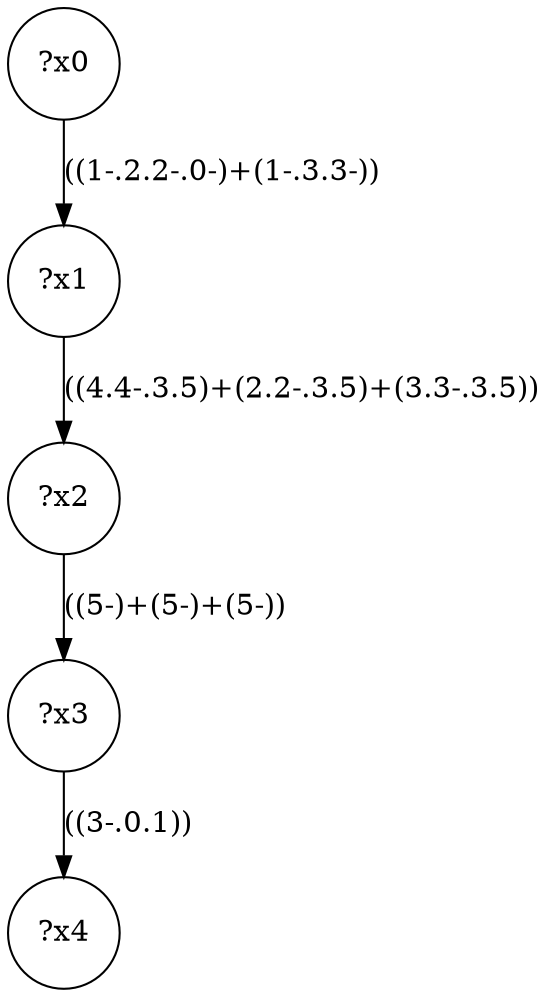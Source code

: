 digraph g {
	x0 [shape=circle, label="?x0"];
	x1 [shape=circle, label="?x1"];
	x0 -> x1 [label="((1-.2.2-.0-)+(1-.3.3-))"];
	x2 [shape=circle, label="?x2"];
	x1 -> x2 [label="((4.4-.3.5)+(2.2-.3.5)+(3.3-.3.5))"];
	x3 [shape=circle, label="?x3"];
	x2 -> x3 [label="((5-)+(5-)+(5-))"];
	x4 [shape=circle, label="?x4"];
	x3 -> x4 [label="((3-.0.1))"];
}
